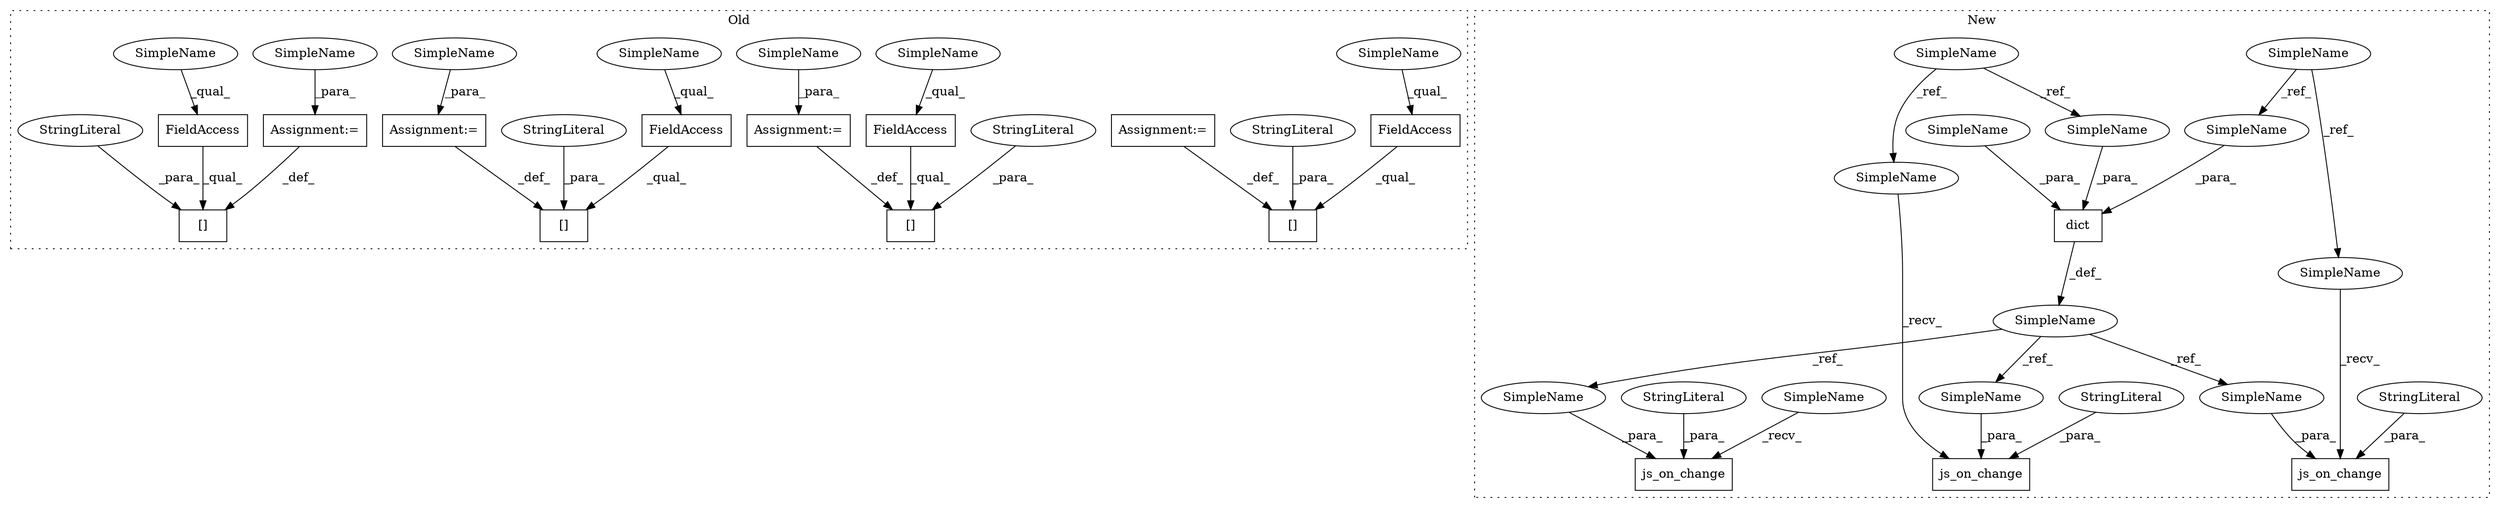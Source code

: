 digraph G {
subgraph cluster0 {
1 [label="[]" a="2" s="1299,1320" l="14,1" shape="box"];
3 [label="FieldAccess" a="22" s="1299" l="13" shape="box"];
6 [label="StringLiteral" a="45" s="1313" l="7" shape="ellipse"];
9 [label="Assignment:=" a="7" s="1321" l="1" shape="box"];
13 [label="FieldAccess" a="22" s="1205" l="13" shape="box"];
14 [label="[]" a="2" s="1205,1225" l="14,1" shape="box"];
15 [label="FieldAccess" a="22" s="1396" l="13" shape="box"];
16 [label="[]" a="2" s="1396,1418" l="14,1" shape="box"];
17 [label="FieldAccess" a="22" s="1109" l="13" shape="box"];
18 [label="[]" a="2" s="1109,1128" l="14,1" shape="box"];
20 [label="StringLiteral" a="45" s="1410" l="8" shape="ellipse"];
21 [label="Assignment:=" a="7" s="1226" l="1" shape="box"];
22 [label="Assignment:=" a="7" s="1129" l="1" shape="box"];
24 [label="Assignment:=" a="7" s="1419" l="1" shape="box"];
25 [label="StringLiteral" a="45" s="1219" l="6" shape="ellipse"];
26 [label="StringLiteral" a="45" s="1123" l="5" shape="ellipse"];
31 [label="SimpleName" a="42" s="1205" l="8" shape="ellipse"];
32 [label="SimpleName" a="42" s="1396" l="8" shape="ellipse"];
33 [label="SimpleName" a="42" s="1299" l="8" shape="ellipse"];
34 [label="SimpleName" a="42" s="1109" l="8" shape="ellipse"];
38 [label="SimpleName" a="42" s="1227" l="11" shape="ellipse"];
39 [label="SimpleName" a="42" s="1322" l="12" shape="ellipse"];
40 [label="SimpleName" a="42" s="1130" l="10" shape="ellipse"];
label = "Old";
style="dotted";
}
subgraph cluster1 {
2 [label="js_on_change" a="32" s="1391,1420" l="13,1" shape="box"];
4 [label="dict" a="32" s="896,957" l="5,1" shape="box"];
5 [label="js_on_change" a="32" s="1294,1323" l="13,1" shape="box"];
7 [label="StringLiteral" a="45" s="1307" l="7" shape="ellipse"];
8 [label="js_on_change" a="32" s="1342,1371" l="13,1" shape="box"];
10 [label="StringLiteral" a="45" s="1355" l="7" shape="ellipse"];
11 [label="StringLiteral" a="45" s="1404" l="7" shape="ellipse"];
12 [label="SimpleName" a="42" s="878" l="8" shape="ellipse"];
19 [label="SimpleName" a="42" s="785" l="12" shape="ellipse"];
23 [label="SimpleName" a="42" s="686" l="10" shape="ellipse"];
27 [label="SimpleName" a="42" s="908" l="10" shape="ellipse"];
28 [label="SimpleName" a="42" s="1283" l="10" shape="ellipse"];
29 [label="SimpleName" a="42" s="1378" l="12" shape="ellipse"];
30 [label="SimpleName" a="42" s="931" l="12" shape="ellipse"];
35 [label="SimpleName" a="42" s="1412" l="8" shape="ellipse"];
36 [label="SimpleName" a="42" s="1315" l="8" shape="ellipse"];
37 [label="SimpleName" a="42" s="1363" l="8" shape="ellipse"];
41 [label="SimpleName" a="42" s="1330" l="11" shape="ellipse"];
42 [label="SimpleName" a="42" s="919" l="11" shape="ellipse"];
label = "New";
style="dotted";
}
3 -> 1 [label="_qual_"];
4 -> 12 [label="_def_"];
6 -> 1 [label="_para_"];
7 -> 5 [label="_para_"];
9 -> 1 [label="_def_"];
10 -> 8 [label="_para_"];
11 -> 2 [label="_para_"];
12 -> 37 [label="_ref_"];
12 -> 35 [label="_ref_"];
12 -> 36 [label="_ref_"];
13 -> 14 [label="_qual_"];
15 -> 16 [label="_qual_"];
17 -> 18 [label="_qual_"];
19 -> 29 [label="_ref_"];
19 -> 30 [label="_ref_"];
20 -> 16 [label="_para_"];
21 -> 14 [label="_def_"];
22 -> 18 [label="_def_"];
23 -> 27 [label="_ref_"];
23 -> 28 [label="_ref_"];
24 -> 16 [label="_def_"];
25 -> 14 [label="_para_"];
26 -> 18 [label="_para_"];
27 -> 4 [label="_para_"];
28 -> 5 [label="_recv_"];
29 -> 2 [label="_recv_"];
30 -> 4 [label="_para_"];
31 -> 13 [label="_qual_"];
32 -> 15 [label="_qual_"];
33 -> 3 [label="_qual_"];
34 -> 17 [label="_qual_"];
35 -> 2 [label="_para_"];
36 -> 5 [label="_para_"];
37 -> 8 [label="_para_"];
38 -> 21 [label="_para_"];
39 -> 9 [label="_para_"];
40 -> 22 [label="_para_"];
41 -> 8 [label="_recv_"];
42 -> 4 [label="_para_"];
}